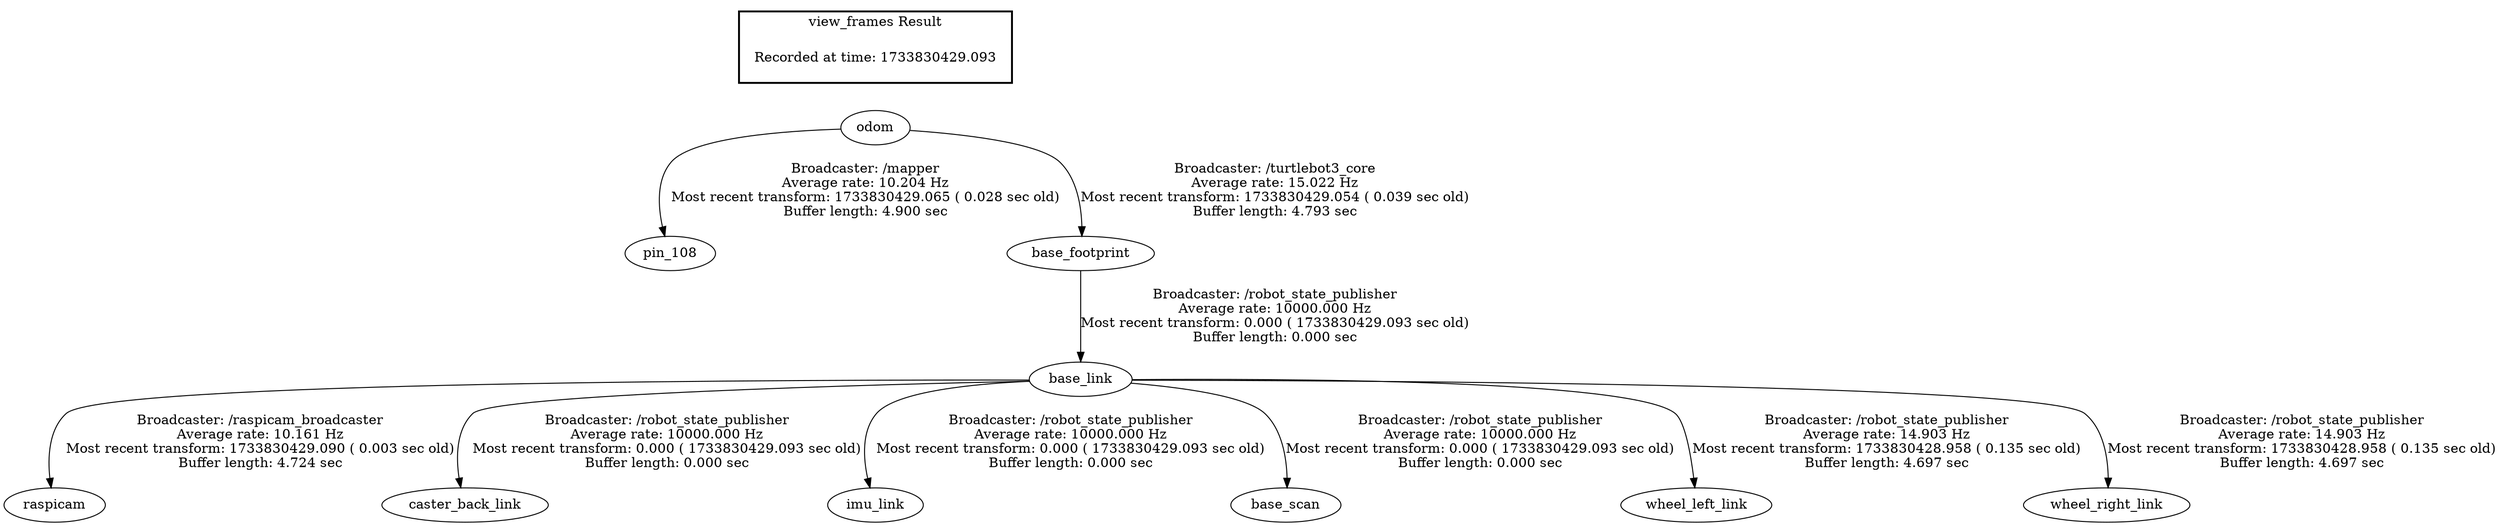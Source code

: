digraph G {
"odom" -> "pin_108"[label="Broadcaster: /mapper\nAverage rate: 10.204 Hz\nMost recent transform: 1733830429.065 ( 0.028 sec old)\nBuffer length: 4.900 sec\n"];
"base_link" -> "raspicam"[label="Broadcaster: /raspicam_broadcaster\nAverage rate: 10.161 Hz\nMost recent transform: 1733830429.090 ( 0.003 sec old)\nBuffer length: 4.724 sec\n"];
"base_footprint" -> "base_link"[label="Broadcaster: /robot_state_publisher\nAverage rate: 10000.000 Hz\nMost recent transform: 0.000 ( 1733830429.093 sec old)\nBuffer length: 0.000 sec\n"];
"odom" -> "base_footprint"[label="Broadcaster: /turtlebot3_core\nAverage rate: 15.022 Hz\nMost recent transform: 1733830429.054 ( 0.039 sec old)\nBuffer length: 4.793 sec\n"];
"base_link" -> "caster_back_link"[label="Broadcaster: /robot_state_publisher\nAverage rate: 10000.000 Hz\nMost recent transform: 0.000 ( 1733830429.093 sec old)\nBuffer length: 0.000 sec\n"];
"base_link" -> "imu_link"[label="Broadcaster: /robot_state_publisher\nAverage rate: 10000.000 Hz\nMost recent transform: 0.000 ( 1733830429.093 sec old)\nBuffer length: 0.000 sec\n"];
"base_link" -> "base_scan"[label="Broadcaster: /robot_state_publisher\nAverage rate: 10000.000 Hz\nMost recent transform: 0.000 ( 1733830429.093 sec old)\nBuffer length: 0.000 sec\n"];
"base_link" -> "wheel_left_link"[label="Broadcaster: /robot_state_publisher\nAverage rate: 14.903 Hz\nMost recent transform: 1733830428.958 ( 0.135 sec old)\nBuffer length: 4.697 sec\n"];
"base_link" -> "wheel_right_link"[label="Broadcaster: /robot_state_publisher\nAverage rate: 14.903 Hz\nMost recent transform: 1733830428.958 ( 0.135 sec old)\nBuffer length: 4.697 sec\n"];
edge [style=invis];
 subgraph cluster_legend { style=bold; color=black; label ="view_frames Result";
"Recorded at time: 1733830429.093"[ shape=plaintext ] ;
 }->"odom";
}
